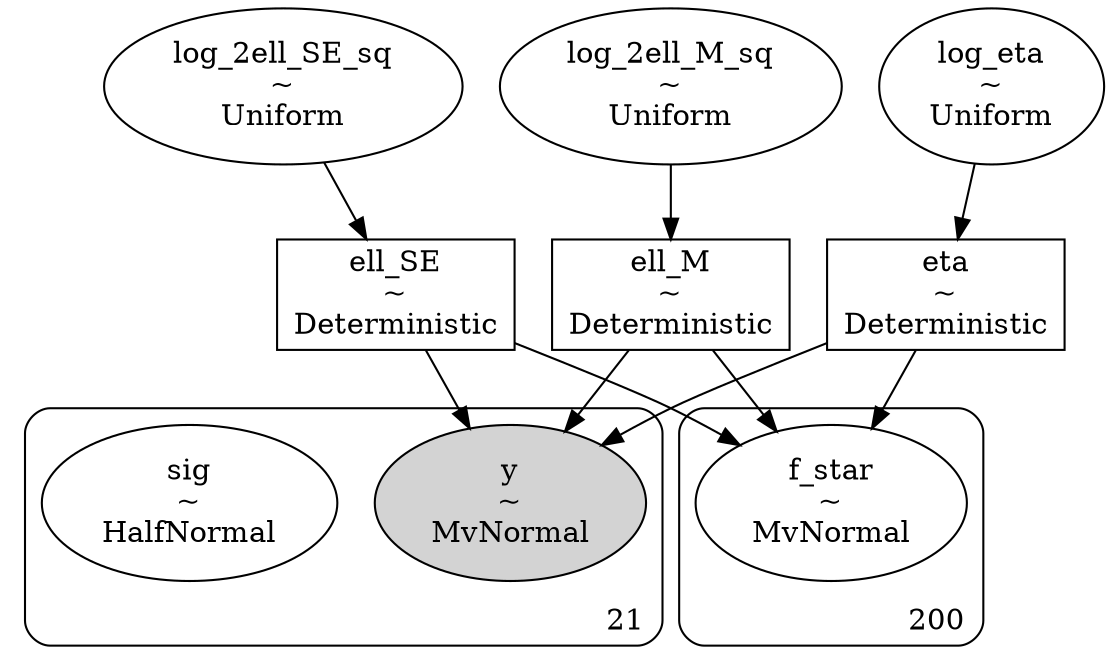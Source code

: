 digraph {
	log_2ell_SE_sq [label="log_2ell_SE_sq
~
Uniform" shape=ellipse]
	log_eta [label="log_eta
~
Uniform" shape=ellipse]
	ell_SE [label="ell_SE
~
Deterministic" shape=box]
	ell_M [label="ell_M
~
Deterministic" shape=box]
	eta [label="eta
~
Deterministic" shape=box]
	log_2ell_M_sq [label="log_2ell_M_sq
~
Uniform" shape=ellipse]
	subgraph cluster21 {
		y [label="y
~
MvNormal" shape=ellipse style=filled]
		sig [label="sig
~
HalfNormal" shape=ellipse]
		label=21 labeljust=r labelloc=b style=rounded
	}
	subgraph cluster200 {
		f_star [label="f_star
~
MvNormal" shape=ellipse]
		label=200 labeljust=r labelloc=b style=rounded
	}
	log_2ell_SE_sq -> ell_SE
	log_2ell_M_sq -> ell_M
	log_eta -> eta
	eta -> y
	ell_SE -> y
	ell_M -> y
	eta -> f_star
	ell_SE -> f_star
	ell_M -> f_star
}
